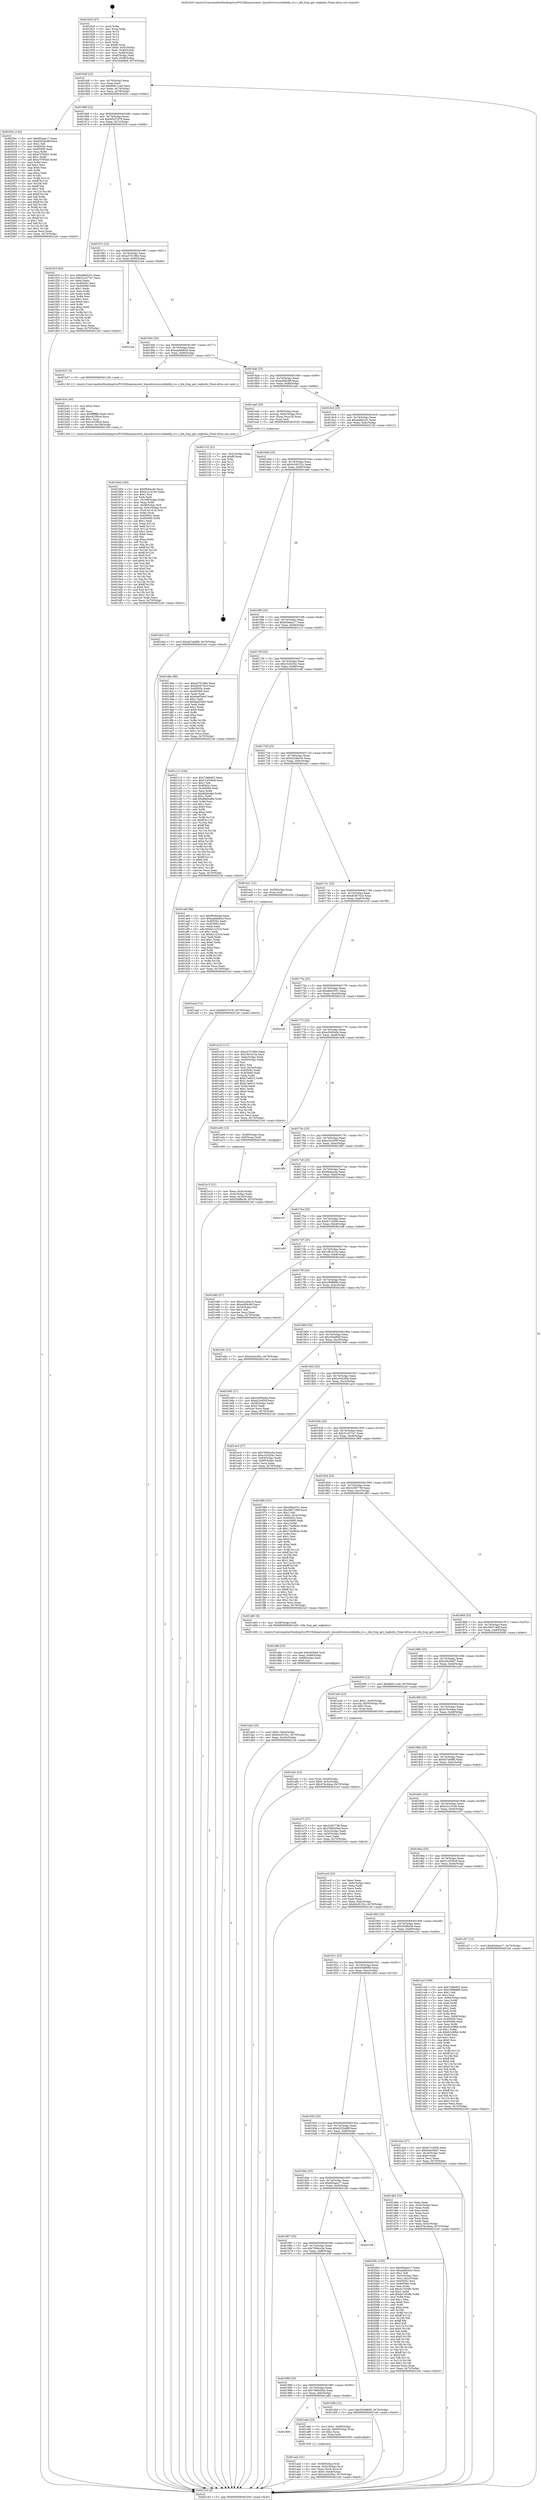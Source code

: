 digraph "0x401620" {
  label = "0x401620 (/mnt/c/Users/mathe/Desktop/tcc/POCII/binaries/extr_linuxdriversscsibfabfa_svc.c_bfa_fcxp_get_reqbufsz_Final-ollvm.out::main(0))"
  labelloc = "t"
  node[shape=record]

  Entry [label="",width=0.3,height=0.3,shape=circle,fillcolor=black,style=filled]
  "0x40164f" [label="{
     0x40164f [23]\l
     | [instrs]\l
     &nbsp;&nbsp;0x40164f \<+3\>: mov -0x70(%rbp),%eax\l
     &nbsp;&nbsp;0x401652 \<+2\>: mov %eax,%ecx\l
     &nbsp;&nbsp;0x401654 \<+6\>: sub $0x8b811ca0,%ecx\l
     &nbsp;&nbsp;0x40165a \<+3\>: mov %eax,-0x74(%rbp)\l
     &nbsp;&nbsp;0x40165d \<+3\>: mov %ecx,-0x78(%rbp)\l
     &nbsp;&nbsp;0x401660 \<+6\>: je 000000000040200c \<main+0x9ec\>\l
  }"]
  "0x40200c" [label="{
     0x40200c [144]\l
     | [instrs]\l
     &nbsp;&nbsp;0x40200c \<+5\>: mov $0x6f2aea17,%eax\l
     &nbsp;&nbsp;0x402011 \<+5\>: mov $0x6202bd8f,%ecx\l
     &nbsp;&nbsp;0x402016 \<+2\>: mov $0x1,%dl\l
     &nbsp;&nbsp;0x402018 \<+7\>: mov 0x40505c,%esi\l
     &nbsp;&nbsp;0x40201f \<+7\>: mov 0x405060,%edi\l
     &nbsp;&nbsp;0x402026 \<+3\>: mov %esi,%r8d\l
     &nbsp;&nbsp;0x402029 \<+7\>: sub $0xa7f785d3,%r8d\l
     &nbsp;&nbsp;0x402030 \<+4\>: sub $0x1,%r8d\l
     &nbsp;&nbsp;0x402034 \<+7\>: add $0xa7f785d3,%r8d\l
     &nbsp;&nbsp;0x40203b \<+4\>: imul %r8d,%esi\l
     &nbsp;&nbsp;0x40203f \<+3\>: and $0x1,%esi\l
     &nbsp;&nbsp;0x402042 \<+3\>: cmp $0x0,%esi\l
     &nbsp;&nbsp;0x402045 \<+4\>: sete %r9b\l
     &nbsp;&nbsp;0x402049 \<+3\>: cmp $0xa,%edi\l
     &nbsp;&nbsp;0x40204c \<+4\>: setl %r10b\l
     &nbsp;&nbsp;0x402050 \<+3\>: mov %r9b,%r11b\l
     &nbsp;&nbsp;0x402053 \<+4\>: xor $0xff,%r11b\l
     &nbsp;&nbsp;0x402057 \<+3\>: mov %r10b,%bl\l
     &nbsp;&nbsp;0x40205a \<+3\>: xor $0xff,%bl\l
     &nbsp;&nbsp;0x40205d \<+3\>: xor $0x1,%dl\l
     &nbsp;&nbsp;0x402060 \<+3\>: mov %r11b,%r14b\l
     &nbsp;&nbsp;0x402063 \<+4\>: and $0xff,%r14b\l
     &nbsp;&nbsp;0x402067 \<+3\>: and %dl,%r9b\l
     &nbsp;&nbsp;0x40206a \<+3\>: mov %bl,%r15b\l
     &nbsp;&nbsp;0x40206d \<+4\>: and $0xff,%r15b\l
     &nbsp;&nbsp;0x402071 \<+3\>: and %dl,%r10b\l
     &nbsp;&nbsp;0x402074 \<+3\>: or %r9b,%r14b\l
     &nbsp;&nbsp;0x402077 \<+3\>: or %r10b,%r15b\l
     &nbsp;&nbsp;0x40207a \<+3\>: xor %r15b,%r14b\l
     &nbsp;&nbsp;0x40207d \<+3\>: or %bl,%r11b\l
     &nbsp;&nbsp;0x402080 \<+4\>: xor $0xff,%r11b\l
     &nbsp;&nbsp;0x402084 \<+3\>: or $0x1,%dl\l
     &nbsp;&nbsp;0x402087 \<+3\>: and %dl,%r11b\l
     &nbsp;&nbsp;0x40208a \<+3\>: or %r11b,%r14b\l
     &nbsp;&nbsp;0x40208d \<+4\>: test $0x1,%r14b\l
     &nbsp;&nbsp;0x402091 \<+3\>: cmovne %ecx,%eax\l
     &nbsp;&nbsp;0x402094 \<+3\>: mov %eax,-0x70(%rbp)\l
     &nbsp;&nbsp;0x402097 \<+5\>: jmp 00000000004021e0 \<main+0xbc0\>\l
  }"]
  "0x401666" [label="{
     0x401666 [22]\l
     | [instrs]\l
     &nbsp;&nbsp;0x401666 \<+5\>: jmp 000000000040166b \<main+0x4b\>\l
     &nbsp;&nbsp;0x40166b \<+3\>: mov -0x74(%rbp),%eax\l
     &nbsp;&nbsp;0x40166e \<+5\>: sub $0x94537d79,%eax\l
     &nbsp;&nbsp;0x401673 \<+3\>: mov %eax,-0x7c(%rbp)\l
     &nbsp;&nbsp;0x401676 \<+6\>: je 0000000000401f16 \<main+0x8f6\>\l
  }"]
  Exit [label="",width=0.3,height=0.3,shape=circle,fillcolor=black,style=filled,peripheries=2]
  "0x401f16" [label="{
     0x401f16 [83]\l
     | [instrs]\l
     &nbsp;&nbsp;0x401f16 \<+5\>: mov $0xdd6cf251,%eax\l
     &nbsp;&nbsp;0x401f1b \<+5\>: mov $0x31c477a7,%ecx\l
     &nbsp;&nbsp;0x401f20 \<+2\>: xor %edx,%edx\l
     &nbsp;&nbsp;0x401f22 \<+7\>: mov 0x40505c,%esi\l
     &nbsp;&nbsp;0x401f29 \<+7\>: mov 0x405060,%edi\l
     &nbsp;&nbsp;0x401f30 \<+3\>: sub $0x1,%edx\l
     &nbsp;&nbsp;0x401f33 \<+3\>: mov %esi,%r8d\l
     &nbsp;&nbsp;0x401f36 \<+3\>: add %edx,%r8d\l
     &nbsp;&nbsp;0x401f39 \<+4\>: imul %r8d,%esi\l
     &nbsp;&nbsp;0x401f3d \<+3\>: and $0x1,%esi\l
     &nbsp;&nbsp;0x401f40 \<+3\>: cmp $0x0,%esi\l
     &nbsp;&nbsp;0x401f43 \<+4\>: sete %r9b\l
     &nbsp;&nbsp;0x401f47 \<+3\>: cmp $0xa,%edi\l
     &nbsp;&nbsp;0x401f4a \<+4\>: setl %r10b\l
     &nbsp;&nbsp;0x401f4e \<+3\>: mov %r9b,%r11b\l
     &nbsp;&nbsp;0x401f51 \<+3\>: and %r10b,%r11b\l
     &nbsp;&nbsp;0x401f54 \<+3\>: xor %r10b,%r9b\l
     &nbsp;&nbsp;0x401f57 \<+3\>: or %r9b,%r11b\l
     &nbsp;&nbsp;0x401f5a \<+4\>: test $0x1,%r11b\l
     &nbsp;&nbsp;0x401f5e \<+3\>: cmovne %ecx,%eax\l
     &nbsp;&nbsp;0x401f61 \<+3\>: mov %eax,-0x70(%rbp)\l
     &nbsp;&nbsp;0x401f64 \<+5\>: jmp 00000000004021e0 \<main+0xbc0\>\l
  }"]
  "0x40167c" [label="{
     0x40167c [22]\l
     | [instrs]\l
     &nbsp;&nbsp;0x40167c \<+5\>: jmp 0000000000401681 \<main+0x61\>\l
     &nbsp;&nbsp;0x401681 \<+3\>: mov -0x74(%rbp),%eax\l
     &nbsp;&nbsp;0x401684 \<+5\>: sub $0xa3701984,%eax\l
     &nbsp;&nbsp;0x401689 \<+3\>: mov %eax,-0x80(%rbp)\l
     &nbsp;&nbsp;0x40168c \<+6\>: je 00000000004021ba \<main+0xb9a\>\l
  }"]
  "0x401eed" [label="{
     0x401eed [12]\l
     | [instrs]\l
     &nbsp;&nbsp;0x401eed \<+7\>: movl $0x94537d79,-0x70(%rbp)\l
     &nbsp;&nbsp;0x401ef4 \<+5\>: jmp 00000000004021e0 \<main+0xbc0\>\l
  }"]
  "0x4021ba" [label="{
     0x4021ba\l
  }", style=dashed]
  "0x401692" [label="{
     0x401692 [25]\l
     | [instrs]\l
     &nbsp;&nbsp;0x401692 \<+5\>: jmp 0000000000401697 \<main+0x77\>\l
     &nbsp;&nbsp;0x401697 \<+3\>: mov -0x74(%rbp),%eax\l
     &nbsp;&nbsp;0x40169a \<+5\>: sub $0xaadeb82d,%eax\l
     &nbsp;&nbsp;0x40169f \<+6\>: mov %eax,-0x84(%rbp)\l
     &nbsp;&nbsp;0x4016a5 \<+6\>: je 0000000000401b37 \<main+0x517\>\l
  }"]
  "0x401eb4" [label="{
     0x401eb4 [12]\l
     | [instrs]\l
     &nbsp;&nbsp;0x401eb4 \<+7\>: movl $0x4b7ebf88,-0x70(%rbp)\l
     &nbsp;&nbsp;0x401ebb \<+5\>: jmp 00000000004021e0 \<main+0xbc0\>\l
  }"]
  "0x401b37" [label="{
     0x401b37 [5]\l
     | [instrs]\l
     &nbsp;&nbsp;0x401b37 \<+5\>: call 0000000000401160 \<next_i\>\l
     | [calls]\l
     &nbsp;&nbsp;0x401160 \{1\} (/mnt/c/Users/mathe/Desktop/tcc/POCII/binaries/extr_linuxdriversscsibfabfa_svc.c_bfa_fcxp_get_reqbufsz_Final-ollvm.out::next_i)\l
  }"]
  "0x4016ab" [label="{
     0x4016ab [25]\l
     | [instrs]\l
     &nbsp;&nbsp;0x4016ab \<+5\>: jmp 00000000004016b0 \<main+0x90\>\l
     &nbsp;&nbsp;0x4016b0 \<+3\>: mov -0x74(%rbp),%eax\l
     &nbsp;&nbsp;0x4016b3 \<+5\>: sub $0xac6f4c99,%eax\l
     &nbsp;&nbsp;0x4016b8 \<+6\>: mov %eax,-0x88(%rbp)\l
     &nbsp;&nbsp;0x4016be \<+6\>: je 0000000000401ea0 \<main+0x880\>\l
  }"]
  "0x401da5" [label="{
     0x401da5 [25]\l
     | [instrs]\l
     &nbsp;&nbsp;0x401da5 \<+7\>: movl $0x0,-0x6c(%rbp)\l
     &nbsp;&nbsp;0x401dac \<+7\>: movl $0xb3c9152c,-0x70(%rbp)\l
     &nbsp;&nbsp;0x401db3 \<+6\>: mov %eax,-0x10c(%rbp)\l
     &nbsp;&nbsp;0x401db9 \<+5\>: jmp 00000000004021e0 \<main+0xbc0\>\l
  }"]
  "0x401ea0" [label="{
     0x401ea0 [20]\l
     | [instrs]\l
     &nbsp;&nbsp;0x401ea0 \<+4\>: mov -0x58(%rbp),%rax\l
     &nbsp;&nbsp;0x401ea4 \<+4\>: movslq -0x6c(%rbp),%rcx\l
     &nbsp;&nbsp;0x401ea8 \<+4\>: mov (%rax,%rcx,8),%rax\l
     &nbsp;&nbsp;0x401eac \<+3\>: mov %rax,%rdi\l
     &nbsp;&nbsp;0x401eaf \<+5\>: call 0000000000401030 \<free@plt\>\l
     | [calls]\l
     &nbsp;&nbsp;0x401030 \{1\} (unknown)\l
  }"]
  "0x4016c4" [label="{
     0x4016c4 [25]\l
     | [instrs]\l
     &nbsp;&nbsp;0x4016c4 \<+5\>: jmp 00000000004016c9 \<main+0xa9\>\l
     &nbsp;&nbsp;0x4016c9 \<+3\>: mov -0x74(%rbp),%eax\l
     &nbsp;&nbsp;0x4016cc \<+5\>: sub $0xadd6ce3c,%eax\l
     &nbsp;&nbsp;0x4016d1 \<+6\>: mov %eax,-0x8c(%rbp)\l
     &nbsp;&nbsp;0x4016d7 \<+6\>: je 0000000000402132 \<main+0xb12\>\l
  }"]
  "0x401d8e" [label="{
     0x401d8e [23]\l
     | [instrs]\l
     &nbsp;&nbsp;0x401d8e \<+10\>: movabs $0x4030b6,%rdi\l
     &nbsp;&nbsp;0x401d98 \<+3\>: mov %eax,-0x68(%rbp)\l
     &nbsp;&nbsp;0x401d9b \<+3\>: mov -0x68(%rbp),%esi\l
     &nbsp;&nbsp;0x401d9e \<+2\>: mov $0x0,%al\l
     &nbsp;&nbsp;0x401da0 \<+5\>: call 0000000000401040 \<printf@plt\>\l
     | [calls]\l
     &nbsp;&nbsp;0x401040 \{1\} (unknown)\l
  }"]
  "0x402132" [label="{
     0x402132 [21]\l
     | [instrs]\l
     &nbsp;&nbsp;0x402132 \<+3\>: mov -0x2c(%rbp),%eax\l
     &nbsp;&nbsp;0x402135 \<+7\>: add $0xf8,%rsp\l
     &nbsp;&nbsp;0x40213c \<+1\>: pop %rbx\l
     &nbsp;&nbsp;0x40213d \<+2\>: pop %r12\l
     &nbsp;&nbsp;0x40213f \<+2\>: pop %r13\l
     &nbsp;&nbsp;0x402141 \<+2\>: pop %r14\l
     &nbsp;&nbsp;0x402143 \<+2\>: pop %r15\l
     &nbsp;&nbsp;0x402145 \<+1\>: pop %rbp\l
     &nbsp;&nbsp;0x402146 \<+1\>: ret\l
  }"]
  "0x4016dd" [label="{
     0x4016dd [25]\l
     | [instrs]\l
     &nbsp;&nbsp;0x4016dd \<+5\>: jmp 00000000004016e2 \<main+0xc2\>\l
     &nbsp;&nbsp;0x4016e2 \<+3\>: mov -0x74(%rbp),%eax\l
     &nbsp;&nbsp;0x4016e5 \<+5\>: sub $0xb3c9152c,%eax\l
     &nbsp;&nbsp;0x4016ea \<+6\>: mov %eax,-0x90(%rbp)\l
     &nbsp;&nbsp;0x4016f0 \<+6\>: je 0000000000401dbe \<main+0x79e\>\l
  }"]
  "0x401b64" [label="{
     0x401b64 [163]\l
     | [instrs]\l
     &nbsp;&nbsp;0x401b64 \<+5\>: mov $0xf9c6acde,%ecx\l
     &nbsp;&nbsp;0x401b69 \<+5\>: mov $0x4c214140,%edx\l
     &nbsp;&nbsp;0x401b6e \<+3\>: mov $0x1,%sil\l
     &nbsp;&nbsp;0x401b71 \<+2\>: xor %edi,%edi\l
     &nbsp;&nbsp;0x401b73 \<+7\>: mov -0x108(%rbp),%r8d\l
     &nbsp;&nbsp;0x401b7a \<+4\>: imul %eax,%r8d\l
     &nbsp;&nbsp;0x401b7e \<+4\>: mov -0x58(%rbp),%r9\l
     &nbsp;&nbsp;0x401b82 \<+4\>: movslq -0x5c(%rbp),%r10\l
     &nbsp;&nbsp;0x401b86 \<+4\>: mov (%r9,%r10,8),%r9\l
     &nbsp;&nbsp;0x401b8a \<+3\>: mov %r8d,(%r9)\l
     &nbsp;&nbsp;0x401b8d \<+7\>: mov 0x40505c,%eax\l
     &nbsp;&nbsp;0x401b94 \<+8\>: mov 0x405060,%r8d\l
     &nbsp;&nbsp;0x401b9c \<+3\>: sub $0x1,%edi\l
     &nbsp;&nbsp;0x401b9f \<+3\>: mov %eax,%r11d\l
     &nbsp;&nbsp;0x401ba2 \<+3\>: add %edi,%r11d\l
     &nbsp;&nbsp;0x401ba5 \<+4\>: imul %r11d,%eax\l
     &nbsp;&nbsp;0x401ba9 \<+3\>: and $0x1,%eax\l
     &nbsp;&nbsp;0x401bac \<+3\>: cmp $0x0,%eax\l
     &nbsp;&nbsp;0x401baf \<+3\>: sete %bl\l
     &nbsp;&nbsp;0x401bb2 \<+4\>: cmp $0xa,%r8d\l
     &nbsp;&nbsp;0x401bb6 \<+4\>: setl %r14b\l
     &nbsp;&nbsp;0x401bba \<+3\>: mov %bl,%r15b\l
     &nbsp;&nbsp;0x401bbd \<+4\>: xor $0xff,%r15b\l
     &nbsp;&nbsp;0x401bc1 \<+3\>: mov %r14b,%r12b\l
     &nbsp;&nbsp;0x401bc4 \<+4\>: xor $0xff,%r12b\l
     &nbsp;&nbsp;0x401bc8 \<+4\>: xor $0x0,%sil\l
     &nbsp;&nbsp;0x401bcc \<+3\>: mov %r15b,%r13b\l
     &nbsp;&nbsp;0x401bcf \<+4\>: and $0x0,%r13b\l
     &nbsp;&nbsp;0x401bd3 \<+3\>: and %sil,%bl\l
     &nbsp;&nbsp;0x401bd6 \<+3\>: mov %r12b,%al\l
     &nbsp;&nbsp;0x401bd9 \<+2\>: and $0x0,%al\l
     &nbsp;&nbsp;0x401bdb \<+3\>: and %sil,%r14b\l
     &nbsp;&nbsp;0x401bde \<+3\>: or %bl,%r13b\l
     &nbsp;&nbsp;0x401be1 \<+3\>: or %r14b,%al\l
     &nbsp;&nbsp;0x401be4 \<+3\>: xor %al,%r13b\l
     &nbsp;&nbsp;0x401be7 \<+3\>: or %r12b,%r15b\l
     &nbsp;&nbsp;0x401bea \<+4\>: xor $0xff,%r15b\l
     &nbsp;&nbsp;0x401bee \<+4\>: or $0x0,%sil\l
     &nbsp;&nbsp;0x401bf2 \<+3\>: and %sil,%r15b\l
     &nbsp;&nbsp;0x401bf5 \<+3\>: or %r15b,%r13b\l
     &nbsp;&nbsp;0x401bf8 \<+4\>: test $0x1,%r13b\l
     &nbsp;&nbsp;0x401bfc \<+3\>: cmovne %edx,%ecx\l
     &nbsp;&nbsp;0x401bff \<+3\>: mov %ecx,-0x70(%rbp)\l
     &nbsp;&nbsp;0x401c02 \<+5\>: jmp 00000000004021e0 \<main+0xbc0\>\l
  }"]
  "0x401dbe" [label="{
     0x401dbe [88]\l
     | [instrs]\l
     &nbsp;&nbsp;0x401dbe \<+5\>: mov $0xa3701984,%eax\l
     &nbsp;&nbsp;0x401dc3 \<+5\>: mov $0xdb367524,%ecx\l
     &nbsp;&nbsp;0x401dc8 \<+7\>: mov 0x40505c,%edx\l
     &nbsp;&nbsp;0x401dcf \<+7\>: mov 0x405060,%esi\l
     &nbsp;&nbsp;0x401dd6 \<+2\>: mov %edx,%edi\l
     &nbsp;&nbsp;0x401dd8 \<+6\>: add $0xbaef3de0,%edi\l
     &nbsp;&nbsp;0x401dde \<+3\>: sub $0x1,%edi\l
     &nbsp;&nbsp;0x401de1 \<+6\>: sub $0xbaef3de0,%edi\l
     &nbsp;&nbsp;0x401de7 \<+3\>: imul %edi,%edx\l
     &nbsp;&nbsp;0x401dea \<+3\>: and $0x1,%edx\l
     &nbsp;&nbsp;0x401ded \<+3\>: cmp $0x0,%edx\l
     &nbsp;&nbsp;0x401df0 \<+4\>: sete %r8b\l
     &nbsp;&nbsp;0x401df4 \<+3\>: cmp $0xa,%esi\l
     &nbsp;&nbsp;0x401df7 \<+4\>: setl %r9b\l
     &nbsp;&nbsp;0x401dfb \<+3\>: mov %r8b,%r10b\l
     &nbsp;&nbsp;0x401dfe \<+3\>: and %r9b,%r10b\l
     &nbsp;&nbsp;0x401e01 \<+3\>: xor %r9b,%r8b\l
     &nbsp;&nbsp;0x401e04 \<+3\>: or %r8b,%r10b\l
     &nbsp;&nbsp;0x401e07 \<+4\>: test $0x1,%r10b\l
     &nbsp;&nbsp;0x401e0b \<+3\>: cmovne %ecx,%eax\l
     &nbsp;&nbsp;0x401e0e \<+3\>: mov %eax,-0x70(%rbp)\l
     &nbsp;&nbsp;0x401e11 \<+5\>: jmp 00000000004021e0 \<main+0xbc0\>\l
  }"]
  "0x4016f6" [label="{
     0x4016f6 [25]\l
     | [instrs]\l
     &nbsp;&nbsp;0x4016f6 \<+5\>: jmp 00000000004016fb \<main+0xdb\>\l
     &nbsp;&nbsp;0x4016fb \<+3\>: mov -0x74(%rbp),%eax\l
     &nbsp;&nbsp;0x4016fe \<+5\>: sub $0xb5ebea17,%eax\l
     &nbsp;&nbsp;0x401703 \<+6\>: mov %eax,-0x94(%rbp)\l
     &nbsp;&nbsp;0x401709 \<+6\>: je 0000000000401c13 \<main+0x5f3\>\l
  }"]
  "0x401b3c" [label="{
     0x401b3c [40]\l
     | [instrs]\l
     &nbsp;&nbsp;0x401b3c \<+5\>: mov $0x2,%ecx\l
     &nbsp;&nbsp;0x401b41 \<+1\>: cltd\l
     &nbsp;&nbsp;0x401b42 \<+2\>: idiv %ecx\l
     &nbsp;&nbsp;0x401b44 \<+6\>: imul $0xfffffffe,%edx,%ecx\l
     &nbsp;&nbsp;0x401b4a \<+6\>: add $0xc423f0cb,%ecx\l
     &nbsp;&nbsp;0x401b50 \<+3\>: add $0x1,%ecx\l
     &nbsp;&nbsp;0x401b53 \<+6\>: sub $0xc423f0cb,%ecx\l
     &nbsp;&nbsp;0x401b59 \<+6\>: mov %ecx,-0x108(%rbp)\l
     &nbsp;&nbsp;0x401b5f \<+5\>: call 0000000000401160 \<next_i\>\l
     | [calls]\l
     &nbsp;&nbsp;0x401160 \{1\} (/mnt/c/Users/mathe/Desktop/tcc/POCII/binaries/extr_linuxdriversscsibfabfa_svc.c_bfa_fcxp_get_reqbufsz_Final-ollvm.out::next_i)\l
  }"]
  "0x401c13" [label="{
     0x401c13 [144]\l
     | [instrs]\l
     &nbsp;&nbsp;0x401c13 \<+5\>: mov $0x7c9fe955,%eax\l
     &nbsp;&nbsp;0x401c18 \<+5\>: mov $0x514536c8,%ecx\l
     &nbsp;&nbsp;0x401c1d \<+2\>: mov $0x1,%dl\l
     &nbsp;&nbsp;0x401c1f \<+7\>: mov 0x40505c,%esi\l
     &nbsp;&nbsp;0x401c26 \<+7\>: mov 0x405060,%edi\l
     &nbsp;&nbsp;0x401c2d \<+3\>: mov %esi,%r8d\l
     &nbsp;&nbsp;0x401c30 \<+7\>: sub $0x8bbfca8e,%r8d\l
     &nbsp;&nbsp;0x401c37 \<+4\>: sub $0x1,%r8d\l
     &nbsp;&nbsp;0x401c3b \<+7\>: add $0x8bbfca8e,%r8d\l
     &nbsp;&nbsp;0x401c42 \<+4\>: imul %r8d,%esi\l
     &nbsp;&nbsp;0x401c46 \<+3\>: and $0x1,%esi\l
     &nbsp;&nbsp;0x401c49 \<+3\>: cmp $0x0,%esi\l
     &nbsp;&nbsp;0x401c4c \<+4\>: sete %r9b\l
     &nbsp;&nbsp;0x401c50 \<+3\>: cmp $0xa,%edi\l
     &nbsp;&nbsp;0x401c53 \<+4\>: setl %r10b\l
     &nbsp;&nbsp;0x401c57 \<+3\>: mov %r9b,%r11b\l
     &nbsp;&nbsp;0x401c5a \<+4\>: xor $0xff,%r11b\l
     &nbsp;&nbsp;0x401c5e \<+3\>: mov %r10b,%bl\l
     &nbsp;&nbsp;0x401c61 \<+3\>: xor $0xff,%bl\l
     &nbsp;&nbsp;0x401c64 \<+3\>: xor $0x0,%dl\l
     &nbsp;&nbsp;0x401c67 \<+3\>: mov %r11b,%r14b\l
     &nbsp;&nbsp;0x401c6a \<+4\>: and $0x0,%r14b\l
     &nbsp;&nbsp;0x401c6e \<+3\>: and %dl,%r9b\l
     &nbsp;&nbsp;0x401c71 \<+3\>: mov %bl,%r15b\l
     &nbsp;&nbsp;0x401c74 \<+4\>: and $0x0,%r15b\l
     &nbsp;&nbsp;0x401c78 \<+3\>: and %dl,%r10b\l
     &nbsp;&nbsp;0x401c7b \<+3\>: or %r9b,%r14b\l
     &nbsp;&nbsp;0x401c7e \<+3\>: or %r10b,%r15b\l
     &nbsp;&nbsp;0x401c81 \<+3\>: xor %r15b,%r14b\l
     &nbsp;&nbsp;0x401c84 \<+3\>: or %bl,%r11b\l
     &nbsp;&nbsp;0x401c87 \<+4\>: xor $0xff,%r11b\l
     &nbsp;&nbsp;0x401c8b \<+3\>: or $0x0,%dl\l
     &nbsp;&nbsp;0x401c8e \<+3\>: and %dl,%r11b\l
     &nbsp;&nbsp;0x401c91 \<+3\>: or %r11b,%r14b\l
     &nbsp;&nbsp;0x401c94 \<+4\>: test $0x1,%r14b\l
     &nbsp;&nbsp;0x401c98 \<+3\>: cmovne %ecx,%eax\l
     &nbsp;&nbsp;0x401c9b \<+3\>: mov %eax,-0x70(%rbp)\l
     &nbsp;&nbsp;0x401c9e \<+5\>: jmp 00000000004021e0 \<main+0xbc0\>\l
  }"]
  "0x40170f" [label="{
     0x40170f [25]\l
     | [instrs]\l
     &nbsp;&nbsp;0x40170f \<+5\>: jmp 0000000000401714 \<main+0xf4\>\l
     &nbsp;&nbsp;0x401714 \<+3\>: mov -0x74(%rbp),%eax\l
     &nbsp;&nbsp;0x401717 \<+5\>: sub $0xc3c0204c,%eax\l
     &nbsp;&nbsp;0x40171c \<+6\>: mov %eax,-0x98(%rbp)\l
     &nbsp;&nbsp;0x401722 \<+6\>: je 0000000000401adf \<main+0x4bf\>\l
  }"]
  "0x401aa5" [label="{
     0x401aa5 [31]\l
     | [instrs]\l
     &nbsp;&nbsp;0x401aa5 \<+4\>: mov -0x58(%rbp),%rdi\l
     &nbsp;&nbsp;0x401aa9 \<+4\>: movslq -0x5c(%rbp),%rcx\l
     &nbsp;&nbsp;0x401aad \<+4\>: mov %rax,(%rdi,%rcx,8)\l
     &nbsp;&nbsp;0x401ab1 \<+7\>: movl $0x0,-0x64(%rbp)\l
     &nbsp;&nbsp;0x401ab8 \<+7\>: movl $0x2e44185e,-0x70(%rbp)\l
     &nbsp;&nbsp;0x401abf \<+5\>: jmp 00000000004021e0 \<main+0xbc0\>\l
  }"]
  "0x401adf" [label="{
     0x401adf [88]\l
     | [instrs]\l
     &nbsp;&nbsp;0x401adf \<+5\>: mov $0xf9c6acde,%eax\l
     &nbsp;&nbsp;0x401ae4 \<+5\>: mov $0xaadeb82d,%ecx\l
     &nbsp;&nbsp;0x401ae9 \<+7\>: mov 0x40505c,%edx\l
     &nbsp;&nbsp;0x401af0 \<+7\>: mov 0x405060,%esi\l
     &nbsp;&nbsp;0x401af7 \<+2\>: mov %edx,%edi\l
     &nbsp;&nbsp;0x401af9 \<+6\>: add $0xfe1c2316,%edi\l
     &nbsp;&nbsp;0x401aff \<+3\>: sub $0x1,%edi\l
     &nbsp;&nbsp;0x401b02 \<+6\>: sub $0xfe1c2316,%edi\l
     &nbsp;&nbsp;0x401b08 \<+3\>: imul %edi,%edx\l
     &nbsp;&nbsp;0x401b0b \<+3\>: and $0x1,%edx\l
     &nbsp;&nbsp;0x401b0e \<+3\>: cmp $0x0,%edx\l
     &nbsp;&nbsp;0x401b11 \<+4\>: sete %r8b\l
     &nbsp;&nbsp;0x401b15 \<+3\>: cmp $0xa,%esi\l
     &nbsp;&nbsp;0x401b18 \<+4\>: setl %r9b\l
     &nbsp;&nbsp;0x401b1c \<+3\>: mov %r8b,%r10b\l
     &nbsp;&nbsp;0x401b1f \<+3\>: and %r9b,%r10b\l
     &nbsp;&nbsp;0x401b22 \<+3\>: xor %r9b,%r8b\l
     &nbsp;&nbsp;0x401b25 \<+3\>: or %r8b,%r10b\l
     &nbsp;&nbsp;0x401b28 \<+4\>: test $0x1,%r10b\l
     &nbsp;&nbsp;0x401b2c \<+3\>: cmovne %ecx,%eax\l
     &nbsp;&nbsp;0x401b2f \<+3\>: mov %eax,-0x70(%rbp)\l
     &nbsp;&nbsp;0x401b32 \<+5\>: jmp 00000000004021e0 \<main+0xbc0\>\l
  }"]
  "0x401728" [label="{
     0x401728 [25]\l
     | [instrs]\l
     &nbsp;&nbsp;0x401728 \<+5\>: jmp 000000000040172d \<main+0x10d\>\l
     &nbsp;&nbsp;0x40172d \<+3\>: mov -0x74(%rbp),%eax\l
     &nbsp;&nbsp;0x401730 \<+5\>: sub $0xd2246e16,%eax\l
     &nbsp;&nbsp;0x401735 \<+6\>: mov %eax,-0x9c(%rbp)\l
     &nbsp;&nbsp;0x40173b \<+6\>: je 0000000000401ee1 \<main+0x8c1\>\l
  }"]
  "0x401999" [label="{
     0x401999\l
  }", style=dashed]
  "0x401ee1" [label="{
     0x401ee1 [12]\l
     | [instrs]\l
     &nbsp;&nbsp;0x401ee1 \<+4\>: mov -0x58(%rbp),%rax\l
     &nbsp;&nbsp;0x401ee5 \<+3\>: mov %rax,%rdi\l
     &nbsp;&nbsp;0x401ee8 \<+5\>: call 0000000000401030 \<free@plt\>\l
     | [calls]\l
     &nbsp;&nbsp;0x401030 \{1\} (unknown)\l
  }"]
  "0x401741" [label="{
     0x401741 [25]\l
     | [instrs]\l
     &nbsp;&nbsp;0x401741 \<+5\>: jmp 0000000000401746 \<main+0x126\>\l
     &nbsp;&nbsp;0x401746 \<+3\>: mov -0x74(%rbp),%eax\l
     &nbsp;&nbsp;0x401749 \<+5\>: sub $0xdb367524,%eax\l
     &nbsp;&nbsp;0x40174e \<+6\>: mov %eax,-0xa0(%rbp)\l
     &nbsp;&nbsp;0x401754 \<+6\>: je 0000000000401e16 \<main+0x7f6\>\l
  }"]
  "0x401a8e" [label="{
     0x401a8e [23]\l
     | [instrs]\l
     &nbsp;&nbsp;0x401a8e \<+7\>: movl $0x1,-0x60(%rbp)\l
     &nbsp;&nbsp;0x401a95 \<+4\>: movslq -0x60(%rbp),%rax\l
     &nbsp;&nbsp;0x401a99 \<+4\>: shl $0x2,%rax\l
     &nbsp;&nbsp;0x401a9d \<+3\>: mov %rax,%rdi\l
     &nbsp;&nbsp;0x401aa0 \<+5\>: call 0000000000401050 \<malloc@plt\>\l
     | [calls]\l
     &nbsp;&nbsp;0x401050 \{1\} (unknown)\l
  }"]
  "0x401e16" [label="{
     0x401e16 [111]\l
     | [instrs]\l
     &nbsp;&nbsp;0x401e16 \<+5\>: mov $0xa3701984,%eax\l
     &nbsp;&nbsp;0x401e1b \<+5\>: mov $0x1f91d15a,%ecx\l
     &nbsp;&nbsp;0x401e20 \<+3\>: mov -0x6c(%rbp),%edx\l
     &nbsp;&nbsp;0x401e23 \<+3\>: cmp -0x50(%rbp),%edx\l
     &nbsp;&nbsp;0x401e26 \<+4\>: setl %sil\l
     &nbsp;&nbsp;0x401e2a \<+4\>: and $0x1,%sil\l
     &nbsp;&nbsp;0x401e2e \<+4\>: mov %sil,-0x2d(%rbp)\l
     &nbsp;&nbsp;0x401e32 \<+7\>: mov 0x40505c,%edx\l
     &nbsp;&nbsp;0x401e39 \<+7\>: mov 0x405060,%edi\l
     &nbsp;&nbsp;0x401e40 \<+3\>: mov %edx,%r8d\l
     &nbsp;&nbsp;0x401e43 \<+7\>: sub $0xb7a0015,%r8d\l
     &nbsp;&nbsp;0x401e4a \<+4\>: sub $0x1,%r8d\l
     &nbsp;&nbsp;0x401e4e \<+7\>: add $0xb7a0015,%r8d\l
     &nbsp;&nbsp;0x401e55 \<+4\>: imul %r8d,%edx\l
     &nbsp;&nbsp;0x401e59 \<+3\>: and $0x1,%edx\l
     &nbsp;&nbsp;0x401e5c \<+3\>: cmp $0x0,%edx\l
     &nbsp;&nbsp;0x401e5f \<+4\>: sete %sil\l
     &nbsp;&nbsp;0x401e63 \<+3\>: cmp $0xa,%edi\l
     &nbsp;&nbsp;0x401e66 \<+4\>: setl %r9b\l
     &nbsp;&nbsp;0x401e6a \<+3\>: mov %sil,%r10b\l
     &nbsp;&nbsp;0x401e6d \<+3\>: and %r9b,%r10b\l
     &nbsp;&nbsp;0x401e70 \<+3\>: xor %r9b,%sil\l
     &nbsp;&nbsp;0x401e73 \<+3\>: or %sil,%r10b\l
     &nbsp;&nbsp;0x401e76 \<+4\>: test $0x1,%r10b\l
     &nbsp;&nbsp;0x401e7a \<+3\>: cmovne %ecx,%eax\l
     &nbsp;&nbsp;0x401e7d \<+3\>: mov %eax,-0x70(%rbp)\l
     &nbsp;&nbsp;0x401e80 \<+5\>: jmp 00000000004021e0 \<main+0xbc0\>\l
  }"]
  "0x40175a" [label="{
     0x40175a [25]\l
     | [instrs]\l
     &nbsp;&nbsp;0x40175a \<+5\>: jmp 000000000040175f \<main+0x13f\>\l
     &nbsp;&nbsp;0x40175f \<+3\>: mov -0x74(%rbp),%eax\l
     &nbsp;&nbsp;0x401762 \<+5\>: sub $0xdd6cf251,%eax\l
     &nbsp;&nbsp;0x401767 \<+6\>: mov %eax,-0xa4(%rbp)\l
     &nbsp;&nbsp;0x40176d \<+6\>: je 00000000004021c6 \<main+0xba6\>\l
  }"]
  "0x401980" [label="{
     0x401980 [25]\l
     | [instrs]\l
     &nbsp;&nbsp;0x401980 \<+5\>: jmp 0000000000401985 \<main+0x365\>\l
     &nbsp;&nbsp;0x401985 \<+3\>: mov -0x74(%rbp),%eax\l
     &nbsp;&nbsp;0x401988 \<+5\>: sub $0x7685d5bd,%eax\l
     &nbsp;&nbsp;0x40198d \<+6\>: mov %eax,-0xfc(%rbp)\l
     &nbsp;&nbsp;0x401993 \<+6\>: je 0000000000401a8e \<main+0x46e\>\l
  }"]
  "0x4021c6" [label="{
     0x4021c6\l
  }", style=dashed]
  "0x401773" [label="{
     0x401773 [25]\l
     | [instrs]\l
     &nbsp;&nbsp;0x401773 \<+5\>: jmp 0000000000401778 \<main+0x158\>\l
     &nbsp;&nbsp;0x401778 \<+3\>: mov -0x74(%rbp),%eax\l
     &nbsp;&nbsp;0x40177b \<+5\>: sub $0xe20d5e0a,%eax\l
     &nbsp;&nbsp;0x401780 \<+6\>: mov %eax,-0xa8(%rbp)\l
     &nbsp;&nbsp;0x401786 \<+6\>: je 0000000000401a08 \<main+0x3e8\>\l
  }"]
  "0x401d58" [label="{
     0x401d58 [12]\l
     | [instrs]\l
     &nbsp;&nbsp;0x401d58 \<+7\>: movl $0x5f3d8690,-0x70(%rbp)\l
     &nbsp;&nbsp;0x401d5f \<+5\>: jmp 00000000004021e0 \<main+0xbc0\>\l
  }"]
  "0x401a08" [label="{
     0x401a08 [13]\l
     | [instrs]\l
     &nbsp;&nbsp;0x401a08 \<+4\>: mov -0x48(%rbp),%rax\l
     &nbsp;&nbsp;0x401a0c \<+4\>: mov 0x8(%rax),%rdi\l
     &nbsp;&nbsp;0x401a10 \<+5\>: call 0000000000401060 \<atoi@plt\>\l
     | [calls]\l
     &nbsp;&nbsp;0x401060 \{1\} (unknown)\l
  }"]
  "0x40178c" [label="{
     0x40178c [25]\l
     | [instrs]\l
     &nbsp;&nbsp;0x40178c \<+5\>: jmp 0000000000401791 \<main+0x171\>\l
     &nbsp;&nbsp;0x401791 \<+3\>: mov -0x74(%rbp),%eax\l
     &nbsp;&nbsp;0x401794 \<+5\>: sub $0xe23cd55f,%eax\l
     &nbsp;&nbsp;0x401799 \<+6\>: mov %eax,-0xac(%rbp)\l
     &nbsp;&nbsp;0x40179f \<+6\>: je 00000000004019f0 \<main+0x3d0\>\l
  }"]
  "0x401967" [label="{
     0x401967 [25]\l
     | [instrs]\l
     &nbsp;&nbsp;0x401967 \<+5\>: jmp 000000000040196c \<main+0x34c\>\l
     &nbsp;&nbsp;0x40196c \<+3\>: mov -0x74(%rbp),%eax\l
     &nbsp;&nbsp;0x40196f \<+5\>: sub $0x7006cc0a,%eax\l
     &nbsp;&nbsp;0x401974 \<+6\>: mov %eax,-0xf8(%rbp)\l
     &nbsp;&nbsp;0x40197a \<+6\>: je 0000000000401d58 \<main+0x738\>\l
  }"]
  "0x4019f0" [label="{
     0x4019f0\l
  }", style=dashed]
  "0x4017a5" [label="{
     0x4017a5 [25]\l
     | [instrs]\l
     &nbsp;&nbsp;0x4017a5 \<+5\>: jmp 00000000004017aa \<main+0x18a\>\l
     &nbsp;&nbsp;0x4017aa \<+3\>: mov -0x74(%rbp),%eax\l
     &nbsp;&nbsp;0x4017ad \<+5\>: sub $0xf9c6acde,%eax\l
     &nbsp;&nbsp;0x4017b2 \<+6\>: mov %eax,-0xb0(%rbp)\l
     &nbsp;&nbsp;0x4017b8 \<+6\>: je 0000000000402147 \<main+0xb27\>\l
  }"]
  "0x4021d9" [label="{
     0x4021d9\l
  }", style=dashed]
  "0x402147" [label="{
     0x402147\l
  }", style=dashed]
  "0x4017be" [label="{
     0x4017be [25]\l
     | [instrs]\l
     &nbsp;&nbsp;0x4017be \<+5\>: jmp 00000000004017c3 \<main+0x1a3\>\l
     &nbsp;&nbsp;0x4017c3 \<+3\>: mov -0x74(%rbp),%eax\l
     &nbsp;&nbsp;0x4017c6 \<+5\>: sub $0xfc71d306,%eax\l
     &nbsp;&nbsp;0x4017cb \<+6\>: mov %eax,-0xb4(%rbp)\l
     &nbsp;&nbsp;0x4017d1 \<+6\>: je 0000000000401ef9 \<main+0x8d9\>\l
  }"]
  "0x40194e" [label="{
     0x40194e [25]\l
     | [instrs]\l
     &nbsp;&nbsp;0x40194e \<+5\>: jmp 0000000000401953 \<main+0x333\>\l
     &nbsp;&nbsp;0x401953 \<+3\>: mov -0x74(%rbp),%eax\l
     &nbsp;&nbsp;0x401956 \<+5\>: sub $0x6f2aea17,%eax\l
     &nbsp;&nbsp;0x40195b \<+6\>: mov %eax,-0xf4(%rbp)\l
     &nbsp;&nbsp;0x401961 \<+6\>: je 00000000004021d9 \<main+0xbb9\>\l
  }"]
  "0x401ef9" [label="{
     0x401ef9\l
  }", style=dashed]
  "0x4017d7" [label="{
     0x4017d7 [25]\l
     | [instrs]\l
     &nbsp;&nbsp;0x4017d7 \<+5\>: jmp 00000000004017dc \<main+0x1bc\>\l
     &nbsp;&nbsp;0x4017dc \<+3\>: mov -0x74(%rbp),%eax\l
     &nbsp;&nbsp;0x4017df \<+5\>: sub $0x1f91d15a,%eax\l
     &nbsp;&nbsp;0x4017e4 \<+6\>: mov %eax,-0xb8(%rbp)\l
     &nbsp;&nbsp;0x4017ea \<+6\>: je 0000000000401e85 \<main+0x865\>\l
  }"]
  "0x40209c" [label="{
     0x40209c [150]\l
     | [instrs]\l
     &nbsp;&nbsp;0x40209c \<+5\>: mov $0x6f2aea17,%eax\l
     &nbsp;&nbsp;0x4020a1 \<+5\>: mov $0xadd6ce3c,%ecx\l
     &nbsp;&nbsp;0x4020a6 \<+2\>: mov $0x1,%dl\l
     &nbsp;&nbsp;0x4020a8 \<+3\>: mov -0x3c(%rbp),%esi\l
     &nbsp;&nbsp;0x4020ab \<+3\>: mov %esi,-0x2c(%rbp)\l
     &nbsp;&nbsp;0x4020ae \<+7\>: mov 0x40505c,%esi\l
     &nbsp;&nbsp;0x4020b5 \<+7\>: mov 0x405060,%edi\l
     &nbsp;&nbsp;0x4020bc \<+3\>: mov %esi,%r8d\l
     &nbsp;&nbsp;0x4020bf \<+7\>: sub $0xdc7d34fb,%r8d\l
     &nbsp;&nbsp;0x4020c6 \<+4\>: sub $0x1,%r8d\l
     &nbsp;&nbsp;0x4020ca \<+7\>: add $0xdc7d34fb,%r8d\l
     &nbsp;&nbsp;0x4020d1 \<+4\>: imul %r8d,%esi\l
     &nbsp;&nbsp;0x4020d5 \<+3\>: and $0x1,%esi\l
     &nbsp;&nbsp;0x4020d8 \<+3\>: cmp $0x0,%esi\l
     &nbsp;&nbsp;0x4020db \<+4\>: sete %r9b\l
     &nbsp;&nbsp;0x4020df \<+3\>: cmp $0xa,%edi\l
     &nbsp;&nbsp;0x4020e2 \<+4\>: setl %r10b\l
     &nbsp;&nbsp;0x4020e6 \<+3\>: mov %r9b,%r11b\l
     &nbsp;&nbsp;0x4020e9 \<+4\>: xor $0xff,%r11b\l
     &nbsp;&nbsp;0x4020ed \<+3\>: mov %r10b,%bl\l
     &nbsp;&nbsp;0x4020f0 \<+3\>: xor $0xff,%bl\l
     &nbsp;&nbsp;0x4020f3 \<+3\>: xor $0x0,%dl\l
     &nbsp;&nbsp;0x4020f6 \<+3\>: mov %r11b,%r14b\l
     &nbsp;&nbsp;0x4020f9 \<+4\>: and $0x0,%r14b\l
     &nbsp;&nbsp;0x4020fd \<+3\>: and %dl,%r9b\l
     &nbsp;&nbsp;0x402100 \<+3\>: mov %bl,%r15b\l
     &nbsp;&nbsp;0x402103 \<+4\>: and $0x0,%r15b\l
     &nbsp;&nbsp;0x402107 \<+3\>: and %dl,%r10b\l
     &nbsp;&nbsp;0x40210a \<+3\>: or %r9b,%r14b\l
     &nbsp;&nbsp;0x40210d \<+3\>: or %r10b,%r15b\l
     &nbsp;&nbsp;0x402110 \<+3\>: xor %r15b,%r14b\l
     &nbsp;&nbsp;0x402113 \<+3\>: or %bl,%r11b\l
     &nbsp;&nbsp;0x402116 \<+4\>: xor $0xff,%r11b\l
     &nbsp;&nbsp;0x40211a \<+3\>: or $0x0,%dl\l
     &nbsp;&nbsp;0x40211d \<+3\>: and %dl,%r11b\l
     &nbsp;&nbsp;0x402120 \<+3\>: or %r11b,%r14b\l
     &nbsp;&nbsp;0x402123 \<+4\>: test $0x1,%r14b\l
     &nbsp;&nbsp;0x402127 \<+3\>: cmovne %ecx,%eax\l
     &nbsp;&nbsp;0x40212a \<+3\>: mov %eax,-0x70(%rbp)\l
     &nbsp;&nbsp;0x40212d \<+5\>: jmp 00000000004021e0 \<main+0xbc0\>\l
  }"]
  "0x401e85" [label="{
     0x401e85 [27]\l
     | [instrs]\l
     &nbsp;&nbsp;0x401e85 \<+5\>: mov $0xd2246e16,%eax\l
     &nbsp;&nbsp;0x401e8a \<+5\>: mov $0xac6f4c99,%ecx\l
     &nbsp;&nbsp;0x401e8f \<+3\>: mov -0x2d(%rbp),%dl\l
     &nbsp;&nbsp;0x401e92 \<+3\>: test $0x1,%dl\l
     &nbsp;&nbsp;0x401e95 \<+3\>: cmovne %ecx,%eax\l
     &nbsp;&nbsp;0x401e98 \<+3\>: mov %eax,-0x70(%rbp)\l
     &nbsp;&nbsp;0x401e9b \<+5\>: jmp 00000000004021e0 \<main+0xbc0\>\l
  }"]
  "0x4017f0" [label="{
     0x4017f0 [25]\l
     | [instrs]\l
     &nbsp;&nbsp;0x4017f0 \<+5\>: jmp 00000000004017f5 \<main+0x1d5\>\l
     &nbsp;&nbsp;0x4017f5 \<+3\>: mov -0x74(%rbp),%eax\l
     &nbsp;&nbsp;0x4017f8 \<+5\>: sub $0x209f688b,%eax\l
     &nbsp;&nbsp;0x4017fd \<+6\>: mov %eax,-0xbc(%rbp)\l
     &nbsp;&nbsp;0x401803 \<+6\>: je 0000000000401d4c \<main+0x72c\>\l
  }"]
  "0x401935" [label="{
     0x401935 [25]\l
     | [instrs]\l
     &nbsp;&nbsp;0x401935 \<+5\>: jmp 000000000040193a \<main+0x31a\>\l
     &nbsp;&nbsp;0x40193a \<+3\>: mov -0x74(%rbp),%eax\l
     &nbsp;&nbsp;0x40193d \<+5\>: sub $0x6202bd8f,%eax\l
     &nbsp;&nbsp;0x401942 \<+6\>: mov %eax,-0xf0(%rbp)\l
     &nbsp;&nbsp;0x401948 \<+6\>: je 000000000040209c \<main+0xa7c\>\l
  }"]
  "0x401d4c" [label="{
     0x401d4c [12]\l
     | [instrs]\l
     &nbsp;&nbsp;0x401d4c \<+7\>: movl $0x2e44185e,-0x70(%rbp)\l
     &nbsp;&nbsp;0x401d53 \<+5\>: jmp 00000000004021e0 \<main+0xbc0\>\l
  }"]
  "0x401809" [label="{
     0x401809 [25]\l
     | [instrs]\l
     &nbsp;&nbsp;0x401809 \<+5\>: jmp 000000000040180e \<main+0x1ee\>\l
     &nbsp;&nbsp;0x40180e \<+3\>: mov -0x74(%rbp),%eax\l
     &nbsp;&nbsp;0x401811 \<+5\>: sub $0x20daf6df,%eax\l
     &nbsp;&nbsp;0x401816 \<+6\>: mov %eax,-0xc0(%rbp)\l
     &nbsp;&nbsp;0x40181c \<+6\>: je 00000000004019d5 \<main+0x3b5\>\l
  }"]
  "0x401d64" [label="{
     0x401d64 [33]\l
     | [instrs]\l
     &nbsp;&nbsp;0x401d64 \<+2\>: xor %eax,%eax\l
     &nbsp;&nbsp;0x401d66 \<+3\>: mov -0x5c(%rbp),%ecx\l
     &nbsp;&nbsp;0x401d69 \<+2\>: mov %eax,%edx\l
     &nbsp;&nbsp;0x401d6b \<+2\>: sub %ecx,%edx\l
     &nbsp;&nbsp;0x401d6d \<+2\>: mov %eax,%ecx\l
     &nbsp;&nbsp;0x401d6f \<+3\>: sub $0x1,%ecx\l
     &nbsp;&nbsp;0x401d72 \<+2\>: add %ecx,%edx\l
     &nbsp;&nbsp;0x401d74 \<+2\>: sub %edx,%eax\l
     &nbsp;&nbsp;0x401d76 \<+3\>: mov %eax,-0x5c(%rbp)\l
     &nbsp;&nbsp;0x401d79 \<+7\>: movl $0x476c44ea,-0x70(%rbp)\l
     &nbsp;&nbsp;0x401d80 \<+5\>: jmp 00000000004021e0 \<main+0xbc0\>\l
  }"]
  "0x4019d5" [label="{
     0x4019d5 [27]\l
     | [instrs]\l
     &nbsp;&nbsp;0x4019d5 \<+5\>: mov $0xe20d5e0a,%eax\l
     &nbsp;&nbsp;0x4019da \<+5\>: mov $0xe23cd55f,%ecx\l
     &nbsp;&nbsp;0x4019df \<+3\>: mov -0x38(%rbp),%edx\l
     &nbsp;&nbsp;0x4019e2 \<+3\>: cmp $0x2,%edx\l
     &nbsp;&nbsp;0x4019e5 \<+3\>: cmovne %ecx,%eax\l
     &nbsp;&nbsp;0x4019e8 \<+3\>: mov %eax,-0x70(%rbp)\l
     &nbsp;&nbsp;0x4019eb \<+5\>: jmp 00000000004021e0 \<main+0xbc0\>\l
  }"]
  "0x401822" [label="{
     0x401822 [25]\l
     | [instrs]\l
     &nbsp;&nbsp;0x401822 \<+5\>: jmp 0000000000401827 \<main+0x207\>\l
     &nbsp;&nbsp;0x401827 \<+3\>: mov -0x74(%rbp),%eax\l
     &nbsp;&nbsp;0x40182a \<+5\>: sub $0x2e44185e,%eax\l
     &nbsp;&nbsp;0x40182f \<+6\>: mov %eax,-0xc4(%rbp)\l
     &nbsp;&nbsp;0x401835 \<+6\>: je 0000000000401ac4 \<main+0x4a4\>\l
  }"]
  "0x4021e0" [label="{
     0x4021e0 [5]\l
     | [instrs]\l
     &nbsp;&nbsp;0x4021e0 \<+5\>: jmp 000000000040164f \<main+0x2f\>\l
  }"]
  "0x401620" [label="{
     0x401620 [47]\l
     | [instrs]\l
     &nbsp;&nbsp;0x401620 \<+1\>: push %rbp\l
     &nbsp;&nbsp;0x401621 \<+3\>: mov %rsp,%rbp\l
     &nbsp;&nbsp;0x401624 \<+2\>: push %r15\l
     &nbsp;&nbsp;0x401626 \<+2\>: push %r14\l
     &nbsp;&nbsp;0x401628 \<+2\>: push %r13\l
     &nbsp;&nbsp;0x40162a \<+2\>: push %r12\l
     &nbsp;&nbsp;0x40162c \<+1\>: push %rbx\l
     &nbsp;&nbsp;0x40162d \<+7\>: sub $0xf8,%rsp\l
     &nbsp;&nbsp;0x401634 \<+7\>: movl $0x0,-0x3c(%rbp)\l
     &nbsp;&nbsp;0x40163b \<+3\>: mov %edi,-0x40(%rbp)\l
     &nbsp;&nbsp;0x40163e \<+4\>: mov %rsi,-0x48(%rbp)\l
     &nbsp;&nbsp;0x401642 \<+3\>: mov -0x40(%rbp),%edi\l
     &nbsp;&nbsp;0x401645 \<+3\>: mov %edi,-0x38(%rbp)\l
     &nbsp;&nbsp;0x401648 \<+7\>: movl $0x20daf6df,-0x70(%rbp)\l
  }"]
  "0x401a15" [label="{
     0x401a15 [21]\l
     | [instrs]\l
     &nbsp;&nbsp;0x401a15 \<+3\>: mov %eax,-0x4c(%rbp)\l
     &nbsp;&nbsp;0x401a18 \<+3\>: mov -0x4c(%rbp),%eax\l
     &nbsp;&nbsp;0x401a1b \<+3\>: mov %eax,-0x34(%rbp)\l
     &nbsp;&nbsp;0x401a1e \<+7\>: movl $0x554f8e39,-0x70(%rbp)\l
     &nbsp;&nbsp;0x401a25 \<+5\>: jmp 00000000004021e0 \<main+0xbc0\>\l
  }"]
  "0x401a5c" [label="{
     0x401a5c [23]\l
     | [instrs]\l
     &nbsp;&nbsp;0x401a5c \<+4\>: mov %rax,-0x58(%rbp)\l
     &nbsp;&nbsp;0x401a60 \<+7\>: movl $0x0,-0x5c(%rbp)\l
     &nbsp;&nbsp;0x401a67 \<+7\>: movl $0x476c44ea,-0x70(%rbp)\l
     &nbsp;&nbsp;0x401a6e \<+5\>: jmp 00000000004021e0 \<main+0xbc0\>\l
  }"]
  "0x401ac4" [label="{
     0x401ac4 [27]\l
     | [instrs]\l
     &nbsp;&nbsp;0x401ac4 \<+5\>: mov $0x7006cc0a,%eax\l
     &nbsp;&nbsp;0x401ac9 \<+5\>: mov $0xc3c0204c,%ecx\l
     &nbsp;&nbsp;0x401ace \<+3\>: mov -0x64(%rbp),%edx\l
     &nbsp;&nbsp;0x401ad1 \<+3\>: cmp -0x60(%rbp),%edx\l
     &nbsp;&nbsp;0x401ad4 \<+3\>: cmovl %ecx,%eax\l
     &nbsp;&nbsp;0x401ad7 \<+3\>: mov %eax,-0x70(%rbp)\l
     &nbsp;&nbsp;0x401ada \<+5\>: jmp 00000000004021e0 \<main+0xbc0\>\l
  }"]
  "0x40183b" [label="{
     0x40183b [25]\l
     | [instrs]\l
     &nbsp;&nbsp;0x40183b \<+5\>: jmp 0000000000401840 \<main+0x220\>\l
     &nbsp;&nbsp;0x401840 \<+3\>: mov -0x74(%rbp),%eax\l
     &nbsp;&nbsp;0x401843 \<+5\>: sub $0x31c477a7,%eax\l
     &nbsp;&nbsp;0x401848 \<+6\>: mov %eax,-0xc8(%rbp)\l
     &nbsp;&nbsp;0x40184e \<+6\>: je 0000000000401f69 \<main+0x949\>\l
  }"]
  "0x40191c" [label="{
     0x40191c [25]\l
     | [instrs]\l
     &nbsp;&nbsp;0x40191c \<+5\>: jmp 0000000000401921 \<main+0x301\>\l
     &nbsp;&nbsp;0x401921 \<+3\>: mov -0x74(%rbp),%eax\l
     &nbsp;&nbsp;0x401924 \<+5\>: sub $0x5f3d8690,%eax\l
     &nbsp;&nbsp;0x401929 \<+6\>: mov %eax,-0xec(%rbp)\l
     &nbsp;&nbsp;0x40192f \<+6\>: je 0000000000401d64 \<main+0x744\>\l
  }"]
  "0x401f69" [label="{
     0x401f69 [151]\l
     | [instrs]\l
     &nbsp;&nbsp;0x401f69 \<+5\>: mov $0xdd6cf251,%eax\l
     &nbsp;&nbsp;0x401f6e \<+5\>: mov $0x360718df,%ecx\l
     &nbsp;&nbsp;0x401f73 \<+2\>: mov $0x1,%dl\l
     &nbsp;&nbsp;0x401f75 \<+7\>: movl $0x0,-0x3c(%rbp)\l
     &nbsp;&nbsp;0x401f7c \<+7\>: mov 0x40505c,%esi\l
     &nbsp;&nbsp;0x401f83 \<+7\>: mov 0x405060,%edi\l
     &nbsp;&nbsp;0x401f8a \<+3\>: mov %esi,%r8d\l
     &nbsp;&nbsp;0x401f8d \<+7\>: add $0x17ba9b5e,%r8d\l
     &nbsp;&nbsp;0x401f94 \<+4\>: sub $0x1,%r8d\l
     &nbsp;&nbsp;0x401f98 \<+7\>: sub $0x17ba9b5e,%r8d\l
     &nbsp;&nbsp;0x401f9f \<+4\>: imul %r8d,%esi\l
     &nbsp;&nbsp;0x401fa3 \<+3\>: and $0x1,%esi\l
     &nbsp;&nbsp;0x401fa6 \<+3\>: cmp $0x0,%esi\l
     &nbsp;&nbsp;0x401fa9 \<+4\>: sete %r9b\l
     &nbsp;&nbsp;0x401fad \<+3\>: cmp $0xa,%edi\l
     &nbsp;&nbsp;0x401fb0 \<+4\>: setl %r10b\l
     &nbsp;&nbsp;0x401fb4 \<+3\>: mov %r9b,%r11b\l
     &nbsp;&nbsp;0x401fb7 \<+4\>: xor $0xff,%r11b\l
     &nbsp;&nbsp;0x401fbb \<+3\>: mov %r10b,%bl\l
     &nbsp;&nbsp;0x401fbe \<+3\>: xor $0xff,%bl\l
     &nbsp;&nbsp;0x401fc1 \<+3\>: xor $0x1,%dl\l
     &nbsp;&nbsp;0x401fc4 \<+3\>: mov %r11b,%r14b\l
     &nbsp;&nbsp;0x401fc7 \<+4\>: and $0xff,%r14b\l
     &nbsp;&nbsp;0x401fcb \<+3\>: and %dl,%r9b\l
     &nbsp;&nbsp;0x401fce \<+3\>: mov %bl,%r15b\l
     &nbsp;&nbsp;0x401fd1 \<+4\>: and $0xff,%r15b\l
     &nbsp;&nbsp;0x401fd5 \<+3\>: and %dl,%r10b\l
     &nbsp;&nbsp;0x401fd8 \<+3\>: or %r9b,%r14b\l
     &nbsp;&nbsp;0x401fdb \<+3\>: or %r10b,%r15b\l
     &nbsp;&nbsp;0x401fde \<+3\>: xor %r15b,%r14b\l
     &nbsp;&nbsp;0x401fe1 \<+3\>: or %bl,%r11b\l
     &nbsp;&nbsp;0x401fe4 \<+4\>: xor $0xff,%r11b\l
     &nbsp;&nbsp;0x401fe8 \<+3\>: or $0x1,%dl\l
     &nbsp;&nbsp;0x401feb \<+3\>: and %dl,%r11b\l
     &nbsp;&nbsp;0x401fee \<+3\>: or %r11b,%r14b\l
     &nbsp;&nbsp;0x401ff1 \<+4\>: test $0x1,%r14b\l
     &nbsp;&nbsp;0x401ff5 \<+3\>: cmovne %ecx,%eax\l
     &nbsp;&nbsp;0x401ff8 \<+3\>: mov %eax,-0x70(%rbp)\l
     &nbsp;&nbsp;0x401ffb \<+5\>: jmp 00000000004021e0 \<main+0xbc0\>\l
  }"]
  "0x401854" [label="{
     0x401854 [25]\l
     | [instrs]\l
     &nbsp;&nbsp;0x401854 \<+5\>: jmp 0000000000401859 \<main+0x239\>\l
     &nbsp;&nbsp;0x401859 \<+3\>: mov -0x74(%rbp),%eax\l
     &nbsp;&nbsp;0x40185c \<+5\>: sub $0x3295778f,%eax\l
     &nbsp;&nbsp;0x401861 \<+6\>: mov %eax,-0xcc(%rbp)\l
     &nbsp;&nbsp;0x401867 \<+6\>: je 0000000000401d85 \<main+0x765\>\l
  }"]
  "0x401a2a" [label="{
     0x401a2a [27]\l
     | [instrs]\l
     &nbsp;&nbsp;0x401a2a \<+5\>: mov $0xfc71d306,%eax\l
     &nbsp;&nbsp;0x401a2f \<+5\>: mov $0x434c58d7,%ecx\l
     &nbsp;&nbsp;0x401a34 \<+3\>: mov -0x34(%rbp),%edx\l
     &nbsp;&nbsp;0x401a37 \<+3\>: cmp $0x0,%edx\l
     &nbsp;&nbsp;0x401a3a \<+3\>: cmove %ecx,%eax\l
     &nbsp;&nbsp;0x401a3d \<+3\>: mov %eax,-0x70(%rbp)\l
     &nbsp;&nbsp;0x401a40 \<+5\>: jmp 00000000004021e0 \<main+0xbc0\>\l
  }"]
  "0x401d85" [label="{
     0x401d85 [9]\l
     | [instrs]\l
     &nbsp;&nbsp;0x401d85 \<+4\>: mov -0x58(%rbp),%rdi\l
     &nbsp;&nbsp;0x401d89 \<+5\>: call 0000000000401400 \<bfa_fcxp_get_reqbufsz\>\l
     | [calls]\l
     &nbsp;&nbsp;0x401400 \{1\} (/mnt/c/Users/mathe/Desktop/tcc/POCII/binaries/extr_linuxdriversscsibfabfa_svc.c_bfa_fcxp_get_reqbufsz_Final-ollvm.out::bfa_fcxp_get_reqbufsz)\l
  }"]
  "0x40186d" [label="{
     0x40186d [25]\l
     | [instrs]\l
     &nbsp;&nbsp;0x40186d \<+5\>: jmp 0000000000401872 \<main+0x252\>\l
     &nbsp;&nbsp;0x401872 \<+3\>: mov -0x74(%rbp),%eax\l
     &nbsp;&nbsp;0x401875 \<+5\>: sub $0x360718df,%eax\l
     &nbsp;&nbsp;0x40187a \<+6\>: mov %eax,-0xd0(%rbp)\l
     &nbsp;&nbsp;0x401880 \<+6\>: je 0000000000402000 \<main+0x9e0\>\l
  }"]
  "0x401903" [label="{
     0x401903 [25]\l
     | [instrs]\l
     &nbsp;&nbsp;0x401903 \<+5\>: jmp 0000000000401908 \<main+0x2e8\>\l
     &nbsp;&nbsp;0x401908 \<+3\>: mov -0x74(%rbp),%eax\l
     &nbsp;&nbsp;0x40190b \<+5\>: sub $0x554f8e39,%eax\l
     &nbsp;&nbsp;0x401910 \<+6\>: mov %eax,-0xe8(%rbp)\l
     &nbsp;&nbsp;0x401916 \<+6\>: je 0000000000401a2a \<main+0x40a\>\l
  }"]
  "0x402000" [label="{
     0x402000 [12]\l
     | [instrs]\l
     &nbsp;&nbsp;0x402000 \<+7\>: movl $0x8b811ca0,-0x70(%rbp)\l
     &nbsp;&nbsp;0x402007 \<+5\>: jmp 00000000004021e0 \<main+0xbc0\>\l
  }"]
  "0x401886" [label="{
     0x401886 [25]\l
     | [instrs]\l
     &nbsp;&nbsp;0x401886 \<+5\>: jmp 000000000040188b \<main+0x26b\>\l
     &nbsp;&nbsp;0x40188b \<+3\>: mov -0x74(%rbp),%eax\l
     &nbsp;&nbsp;0x40188e \<+5\>: sub $0x434c58d7,%eax\l
     &nbsp;&nbsp;0x401893 \<+6\>: mov %eax,-0xd4(%rbp)\l
     &nbsp;&nbsp;0x401899 \<+6\>: je 0000000000401a45 \<main+0x425\>\l
  }"]
  "0x401ca3" [label="{
     0x401ca3 [169]\l
     | [instrs]\l
     &nbsp;&nbsp;0x401ca3 \<+5\>: mov $0x7c9fe955,%eax\l
     &nbsp;&nbsp;0x401ca8 \<+5\>: mov $0x209f688b,%ecx\l
     &nbsp;&nbsp;0x401cad \<+2\>: mov $0x1,%dl\l
     &nbsp;&nbsp;0x401caf \<+2\>: xor %esi,%esi\l
     &nbsp;&nbsp;0x401cb1 \<+3\>: mov -0x64(%rbp),%edi\l
     &nbsp;&nbsp;0x401cb4 \<+3\>: mov %esi,%r8d\l
     &nbsp;&nbsp;0x401cb7 \<+3\>: sub %edi,%r8d\l
     &nbsp;&nbsp;0x401cba \<+2\>: mov %esi,%edi\l
     &nbsp;&nbsp;0x401cbc \<+3\>: sub $0x1,%edi\l
     &nbsp;&nbsp;0x401cbf \<+3\>: add %edi,%r8d\l
     &nbsp;&nbsp;0x401cc2 \<+3\>: sub %r8d,%esi\l
     &nbsp;&nbsp;0x401cc5 \<+3\>: mov %esi,-0x64(%rbp)\l
     &nbsp;&nbsp;0x401cc8 \<+7\>: mov 0x40505c,%esi\l
     &nbsp;&nbsp;0x401ccf \<+7\>: mov 0x405060,%edi\l
     &nbsp;&nbsp;0x401cd6 \<+3\>: mov %esi,%r8d\l
     &nbsp;&nbsp;0x401cd9 \<+7\>: add $0xfc3c8fbb,%r8d\l
     &nbsp;&nbsp;0x401ce0 \<+4\>: sub $0x1,%r8d\l
     &nbsp;&nbsp;0x401ce4 \<+7\>: sub $0xfc3c8fbb,%r8d\l
     &nbsp;&nbsp;0x401ceb \<+4\>: imul %r8d,%esi\l
     &nbsp;&nbsp;0x401cef \<+3\>: and $0x1,%esi\l
     &nbsp;&nbsp;0x401cf2 \<+3\>: cmp $0x0,%esi\l
     &nbsp;&nbsp;0x401cf5 \<+4\>: sete %r9b\l
     &nbsp;&nbsp;0x401cf9 \<+3\>: cmp $0xa,%edi\l
     &nbsp;&nbsp;0x401cfc \<+4\>: setl %r10b\l
     &nbsp;&nbsp;0x401d00 \<+3\>: mov %r9b,%r11b\l
     &nbsp;&nbsp;0x401d03 \<+4\>: xor $0xff,%r11b\l
     &nbsp;&nbsp;0x401d07 \<+3\>: mov %r10b,%bl\l
     &nbsp;&nbsp;0x401d0a \<+3\>: xor $0xff,%bl\l
     &nbsp;&nbsp;0x401d0d \<+3\>: xor $0x0,%dl\l
     &nbsp;&nbsp;0x401d10 \<+3\>: mov %r11b,%r14b\l
     &nbsp;&nbsp;0x401d13 \<+4\>: and $0x0,%r14b\l
     &nbsp;&nbsp;0x401d17 \<+3\>: and %dl,%r9b\l
     &nbsp;&nbsp;0x401d1a \<+3\>: mov %bl,%r15b\l
     &nbsp;&nbsp;0x401d1d \<+4\>: and $0x0,%r15b\l
     &nbsp;&nbsp;0x401d21 \<+3\>: and %dl,%r10b\l
     &nbsp;&nbsp;0x401d24 \<+3\>: or %r9b,%r14b\l
     &nbsp;&nbsp;0x401d27 \<+3\>: or %r10b,%r15b\l
     &nbsp;&nbsp;0x401d2a \<+3\>: xor %r15b,%r14b\l
     &nbsp;&nbsp;0x401d2d \<+3\>: or %bl,%r11b\l
     &nbsp;&nbsp;0x401d30 \<+4\>: xor $0xff,%r11b\l
     &nbsp;&nbsp;0x401d34 \<+3\>: or $0x0,%dl\l
     &nbsp;&nbsp;0x401d37 \<+3\>: and %dl,%r11b\l
     &nbsp;&nbsp;0x401d3a \<+3\>: or %r11b,%r14b\l
     &nbsp;&nbsp;0x401d3d \<+4\>: test $0x1,%r14b\l
     &nbsp;&nbsp;0x401d41 \<+3\>: cmovne %ecx,%eax\l
     &nbsp;&nbsp;0x401d44 \<+3\>: mov %eax,-0x70(%rbp)\l
     &nbsp;&nbsp;0x401d47 \<+5\>: jmp 00000000004021e0 \<main+0xbc0\>\l
  }"]
  "0x401a45" [label="{
     0x401a45 [23]\l
     | [instrs]\l
     &nbsp;&nbsp;0x401a45 \<+7\>: movl $0x1,-0x50(%rbp)\l
     &nbsp;&nbsp;0x401a4c \<+4\>: movslq -0x50(%rbp),%rax\l
     &nbsp;&nbsp;0x401a50 \<+4\>: shl $0x3,%rax\l
     &nbsp;&nbsp;0x401a54 \<+3\>: mov %rax,%rdi\l
     &nbsp;&nbsp;0x401a57 \<+5\>: call 0000000000401050 \<malloc@plt\>\l
     | [calls]\l
     &nbsp;&nbsp;0x401050 \{1\} (unknown)\l
  }"]
  "0x40189f" [label="{
     0x40189f [25]\l
     | [instrs]\l
     &nbsp;&nbsp;0x40189f \<+5\>: jmp 00000000004018a4 \<main+0x284\>\l
     &nbsp;&nbsp;0x4018a4 \<+3\>: mov -0x74(%rbp),%eax\l
     &nbsp;&nbsp;0x4018a7 \<+5\>: sub $0x476c44ea,%eax\l
     &nbsp;&nbsp;0x4018ac \<+6\>: mov %eax,-0xd8(%rbp)\l
     &nbsp;&nbsp;0x4018b2 \<+6\>: je 0000000000401a73 \<main+0x453\>\l
  }"]
  "0x4018ea" [label="{
     0x4018ea [25]\l
     | [instrs]\l
     &nbsp;&nbsp;0x4018ea \<+5\>: jmp 00000000004018ef \<main+0x2cf\>\l
     &nbsp;&nbsp;0x4018ef \<+3\>: mov -0x74(%rbp),%eax\l
     &nbsp;&nbsp;0x4018f2 \<+5\>: sub $0x514536c8,%eax\l
     &nbsp;&nbsp;0x4018f7 \<+6\>: mov %eax,-0xe4(%rbp)\l
     &nbsp;&nbsp;0x4018fd \<+6\>: je 0000000000401ca3 \<main+0x683\>\l
  }"]
  "0x401a73" [label="{
     0x401a73 [27]\l
     | [instrs]\l
     &nbsp;&nbsp;0x401a73 \<+5\>: mov $0x3295778f,%eax\l
     &nbsp;&nbsp;0x401a78 \<+5\>: mov $0x7685d5bd,%ecx\l
     &nbsp;&nbsp;0x401a7d \<+3\>: mov -0x5c(%rbp),%edx\l
     &nbsp;&nbsp;0x401a80 \<+3\>: cmp -0x50(%rbp),%edx\l
     &nbsp;&nbsp;0x401a83 \<+3\>: cmovl %ecx,%eax\l
     &nbsp;&nbsp;0x401a86 \<+3\>: mov %eax,-0x70(%rbp)\l
     &nbsp;&nbsp;0x401a89 \<+5\>: jmp 00000000004021e0 \<main+0xbc0\>\l
  }"]
  "0x4018b8" [label="{
     0x4018b8 [25]\l
     | [instrs]\l
     &nbsp;&nbsp;0x4018b8 \<+5\>: jmp 00000000004018bd \<main+0x29d\>\l
     &nbsp;&nbsp;0x4018bd \<+3\>: mov -0x74(%rbp),%eax\l
     &nbsp;&nbsp;0x4018c0 \<+5\>: sub $0x4b7ebf88,%eax\l
     &nbsp;&nbsp;0x4018c5 \<+6\>: mov %eax,-0xdc(%rbp)\l
     &nbsp;&nbsp;0x4018cb \<+6\>: je 0000000000401ec0 \<main+0x8a0\>\l
  }"]
  "0x401c07" [label="{
     0x401c07 [12]\l
     | [instrs]\l
     &nbsp;&nbsp;0x401c07 \<+7\>: movl $0xb5ebea17,-0x70(%rbp)\l
     &nbsp;&nbsp;0x401c0e \<+5\>: jmp 00000000004021e0 \<main+0xbc0\>\l
  }"]
  "0x401ec0" [label="{
     0x401ec0 [33]\l
     | [instrs]\l
     &nbsp;&nbsp;0x401ec0 \<+2\>: xor %eax,%eax\l
     &nbsp;&nbsp;0x401ec2 \<+3\>: mov -0x6c(%rbp),%ecx\l
     &nbsp;&nbsp;0x401ec5 \<+2\>: mov %eax,%edx\l
     &nbsp;&nbsp;0x401ec7 \<+2\>: sub %ecx,%edx\l
     &nbsp;&nbsp;0x401ec9 \<+2\>: mov %eax,%ecx\l
     &nbsp;&nbsp;0x401ecb \<+3\>: sub $0x1,%ecx\l
     &nbsp;&nbsp;0x401ece \<+2\>: add %ecx,%edx\l
     &nbsp;&nbsp;0x401ed0 \<+2\>: sub %edx,%eax\l
     &nbsp;&nbsp;0x401ed2 \<+3\>: mov %eax,-0x6c(%rbp)\l
     &nbsp;&nbsp;0x401ed5 \<+7\>: movl $0xb3c9152c,-0x70(%rbp)\l
     &nbsp;&nbsp;0x401edc \<+5\>: jmp 00000000004021e0 \<main+0xbc0\>\l
  }"]
  "0x4018d1" [label="{
     0x4018d1 [25]\l
     | [instrs]\l
     &nbsp;&nbsp;0x4018d1 \<+5\>: jmp 00000000004018d6 \<main+0x2b6\>\l
     &nbsp;&nbsp;0x4018d6 \<+3\>: mov -0x74(%rbp),%eax\l
     &nbsp;&nbsp;0x4018d9 \<+5\>: sub $0x4c214140,%eax\l
     &nbsp;&nbsp;0x4018de \<+6\>: mov %eax,-0xe0(%rbp)\l
     &nbsp;&nbsp;0x4018e4 \<+6\>: je 0000000000401c07 \<main+0x5e7\>\l
  }"]
  Entry -> "0x401620" [label=" 1"]
  "0x40164f" -> "0x40200c" [label=" 1"]
  "0x40164f" -> "0x401666" [label=" 32"]
  "0x402132" -> Exit [label=" 1"]
  "0x401666" -> "0x401f16" [label=" 1"]
  "0x401666" -> "0x40167c" [label=" 31"]
  "0x40209c" -> "0x4021e0" [label=" 1"]
  "0x40167c" -> "0x4021ba" [label=" 0"]
  "0x40167c" -> "0x401692" [label=" 31"]
  "0x40200c" -> "0x4021e0" [label=" 1"]
  "0x401692" -> "0x401b37" [label=" 1"]
  "0x401692" -> "0x4016ab" [label=" 30"]
  "0x402000" -> "0x4021e0" [label=" 1"]
  "0x4016ab" -> "0x401ea0" [label=" 1"]
  "0x4016ab" -> "0x4016c4" [label=" 29"]
  "0x401f69" -> "0x4021e0" [label=" 1"]
  "0x4016c4" -> "0x402132" [label=" 1"]
  "0x4016c4" -> "0x4016dd" [label=" 28"]
  "0x401f16" -> "0x4021e0" [label=" 1"]
  "0x4016dd" -> "0x401dbe" [label=" 2"]
  "0x4016dd" -> "0x4016f6" [label=" 26"]
  "0x401eed" -> "0x4021e0" [label=" 1"]
  "0x4016f6" -> "0x401c13" [label=" 1"]
  "0x4016f6" -> "0x40170f" [label=" 25"]
  "0x401ee1" -> "0x401eed" [label=" 1"]
  "0x40170f" -> "0x401adf" [label=" 1"]
  "0x40170f" -> "0x401728" [label=" 24"]
  "0x401ec0" -> "0x4021e0" [label=" 1"]
  "0x401728" -> "0x401ee1" [label=" 1"]
  "0x401728" -> "0x401741" [label=" 23"]
  "0x401eb4" -> "0x4021e0" [label=" 1"]
  "0x401741" -> "0x401e16" [label=" 2"]
  "0x401741" -> "0x40175a" [label=" 21"]
  "0x401ea0" -> "0x401eb4" [label=" 1"]
  "0x40175a" -> "0x4021c6" [label=" 0"]
  "0x40175a" -> "0x401773" [label=" 21"]
  "0x401e16" -> "0x4021e0" [label=" 2"]
  "0x401773" -> "0x401a08" [label=" 1"]
  "0x401773" -> "0x40178c" [label=" 20"]
  "0x401dbe" -> "0x4021e0" [label=" 2"]
  "0x40178c" -> "0x4019f0" [label=" 0"]
  "0x40178c" -> "0x4017a5" [label=" 20"]
  "0x401d8e" -> "0x401da5" [label=" 1"]
  "0x4017a5" -> "0x402147" [label=" 0"]
  "0x4017a5" -> "0x4017be" [label=" 20"]
  "0x401d85" -> "0x401d8e" [label=" 1"]
  "0x4017be" -> "0x401ef9" [label=" 0"]
  "0x4017be" -> "0x4017d7" [label=" 20"]
  "0x401d58" -> "0x4021e0" [label=" 1"]
  "0x4017d7" -> "0x401e85" [label=" 2"]
  "0x4017d7" -> "0x4017f0" [label=" 18"]
  "0x401d4c" -> "0x4021e0" [label=" 1"]
  "0x4017f0" -> "0x401d4c" [label=" 1"]
  "0x4017f0" -> "0x401809" [label=" 17"]
  "0x401c13" -> "0x4021e0" [label=" 1"]
  "0x401809" -> "0x4019d5" [label=" 1"]
  "0x401809" -> "0x401822" [label=" 16"]
  "0x4019d5" -> "0x4021e0" [label=" 1"]
  "0x401620" -> "0x40164f" [label=" 1"]
  "0x4021e0" -> "0x40164f" [label=" 32"]
  "0x401a08" -> "0x401a15" [label=" 1"]
  "0x401a15" -> "0x4021e0" [label=" 1"]
  "0x401c07" -> "0x4021e0" [label=" 1"]
  "0x401822" -> "0x401ac4" [label=" 2"]
  "0x401822" -> "0x40183b" [label=" 14"]
  "0x401b3c" -> "0x401b64" [label=" 1"]
  "0x40183b" -> "0x401f69" [label=" 1"]
  "0x40183b" -> "0x401854" [label=" 13"]
  "0x401b37" -> "0x401b3c" [label=" 1"]
  "0x401854" -> "0x401d85" [label=" 1"]
  "0x401854" -> "0x40186d" [label=" 12"]
  "0x401adf" -> "0x4021e0" [label=" 1"]
  "0x40186d" -> "0x402000" [label=" 1"]
  "0x40186d" -> "0x401886" [label=" 11"]
  "0x401aa5" -> "0x4021e0" [label=" 1"]
  "0x401886" -> "0x401a45" [label=" 1"]
  "0x401886" -> "0x40189f" [label=" 10"]
  "0x401a8e" -> "0x401aa5" [label=" 1"]
  "0x40189f" -> "0x401a73" [label=" 2"]
  "0x40189f" -> "0x4018b8" [label=" 8"]
  "0x401980" -> "0x401a8e" [label=" 1"]
  "0x4018b8" -> "0x401ec0" [label=" 1"]
  "0x4018b8" -> "0x4018d1" [label=" 7"]
  "0x401e85" -> "0x4021e0" [label=" 2"]
  "0x4018d1" -> "0x401c07" [label=" 1"]
  "0x4018d1" -> "0x4018ea" [label=" 6"]
  "0x401980" -> "0x401999" [label=" 0"]
  "0x4018ea" -> "0x401ca3" [label=" 1"]
  "0x4018ea" -> "0x401903" [label=" 5"]
  "0x401ac4" -> "0x4021e0" [label=" 2"]
  "0x401903" -> "0x401a2a" [label=" 1"]
  "0x401903" -> "0x40191c" [label=" 4"]
  "0x401a2a" -> "0x4021e0" [label=" 1"]
  "0x401a45" -> "0x401a5c" [label=" 1"]
  "0x401a5c" -> "0x4021e0" [label=" 1"]
  "0x401a73" -> "0x4021e0" [label=" 2"]
  "0x401b64" -> "0x4021e0" [label=" 1"]
  "0x40191c" -> "0x401d64" [label=" 1"]
  "0x40191c" -> "0x401935" [label=" 3"]
  "0x401ca3" -> "0x4021e0" [label=" 1"]
  "0x401935" -> "0x40209c" [label=" 1"]
  "0x401935" -> "0x40194e" [label=" 2"]
  "0x401d64" -> "0x4021e0" [label=" 1"]
  "0x40194e" -> "0x4021d9" [label=" 0"]
  "0x40194e" -> "0x401967" [label=" 2"]
  "0x401da5" -> "0x4021e0" [label=" 1"]
  "0x401967" -> "0x401d58" [label=" 1"]
  "0x401967" -> "0x401980" [label=" 1"]
}
